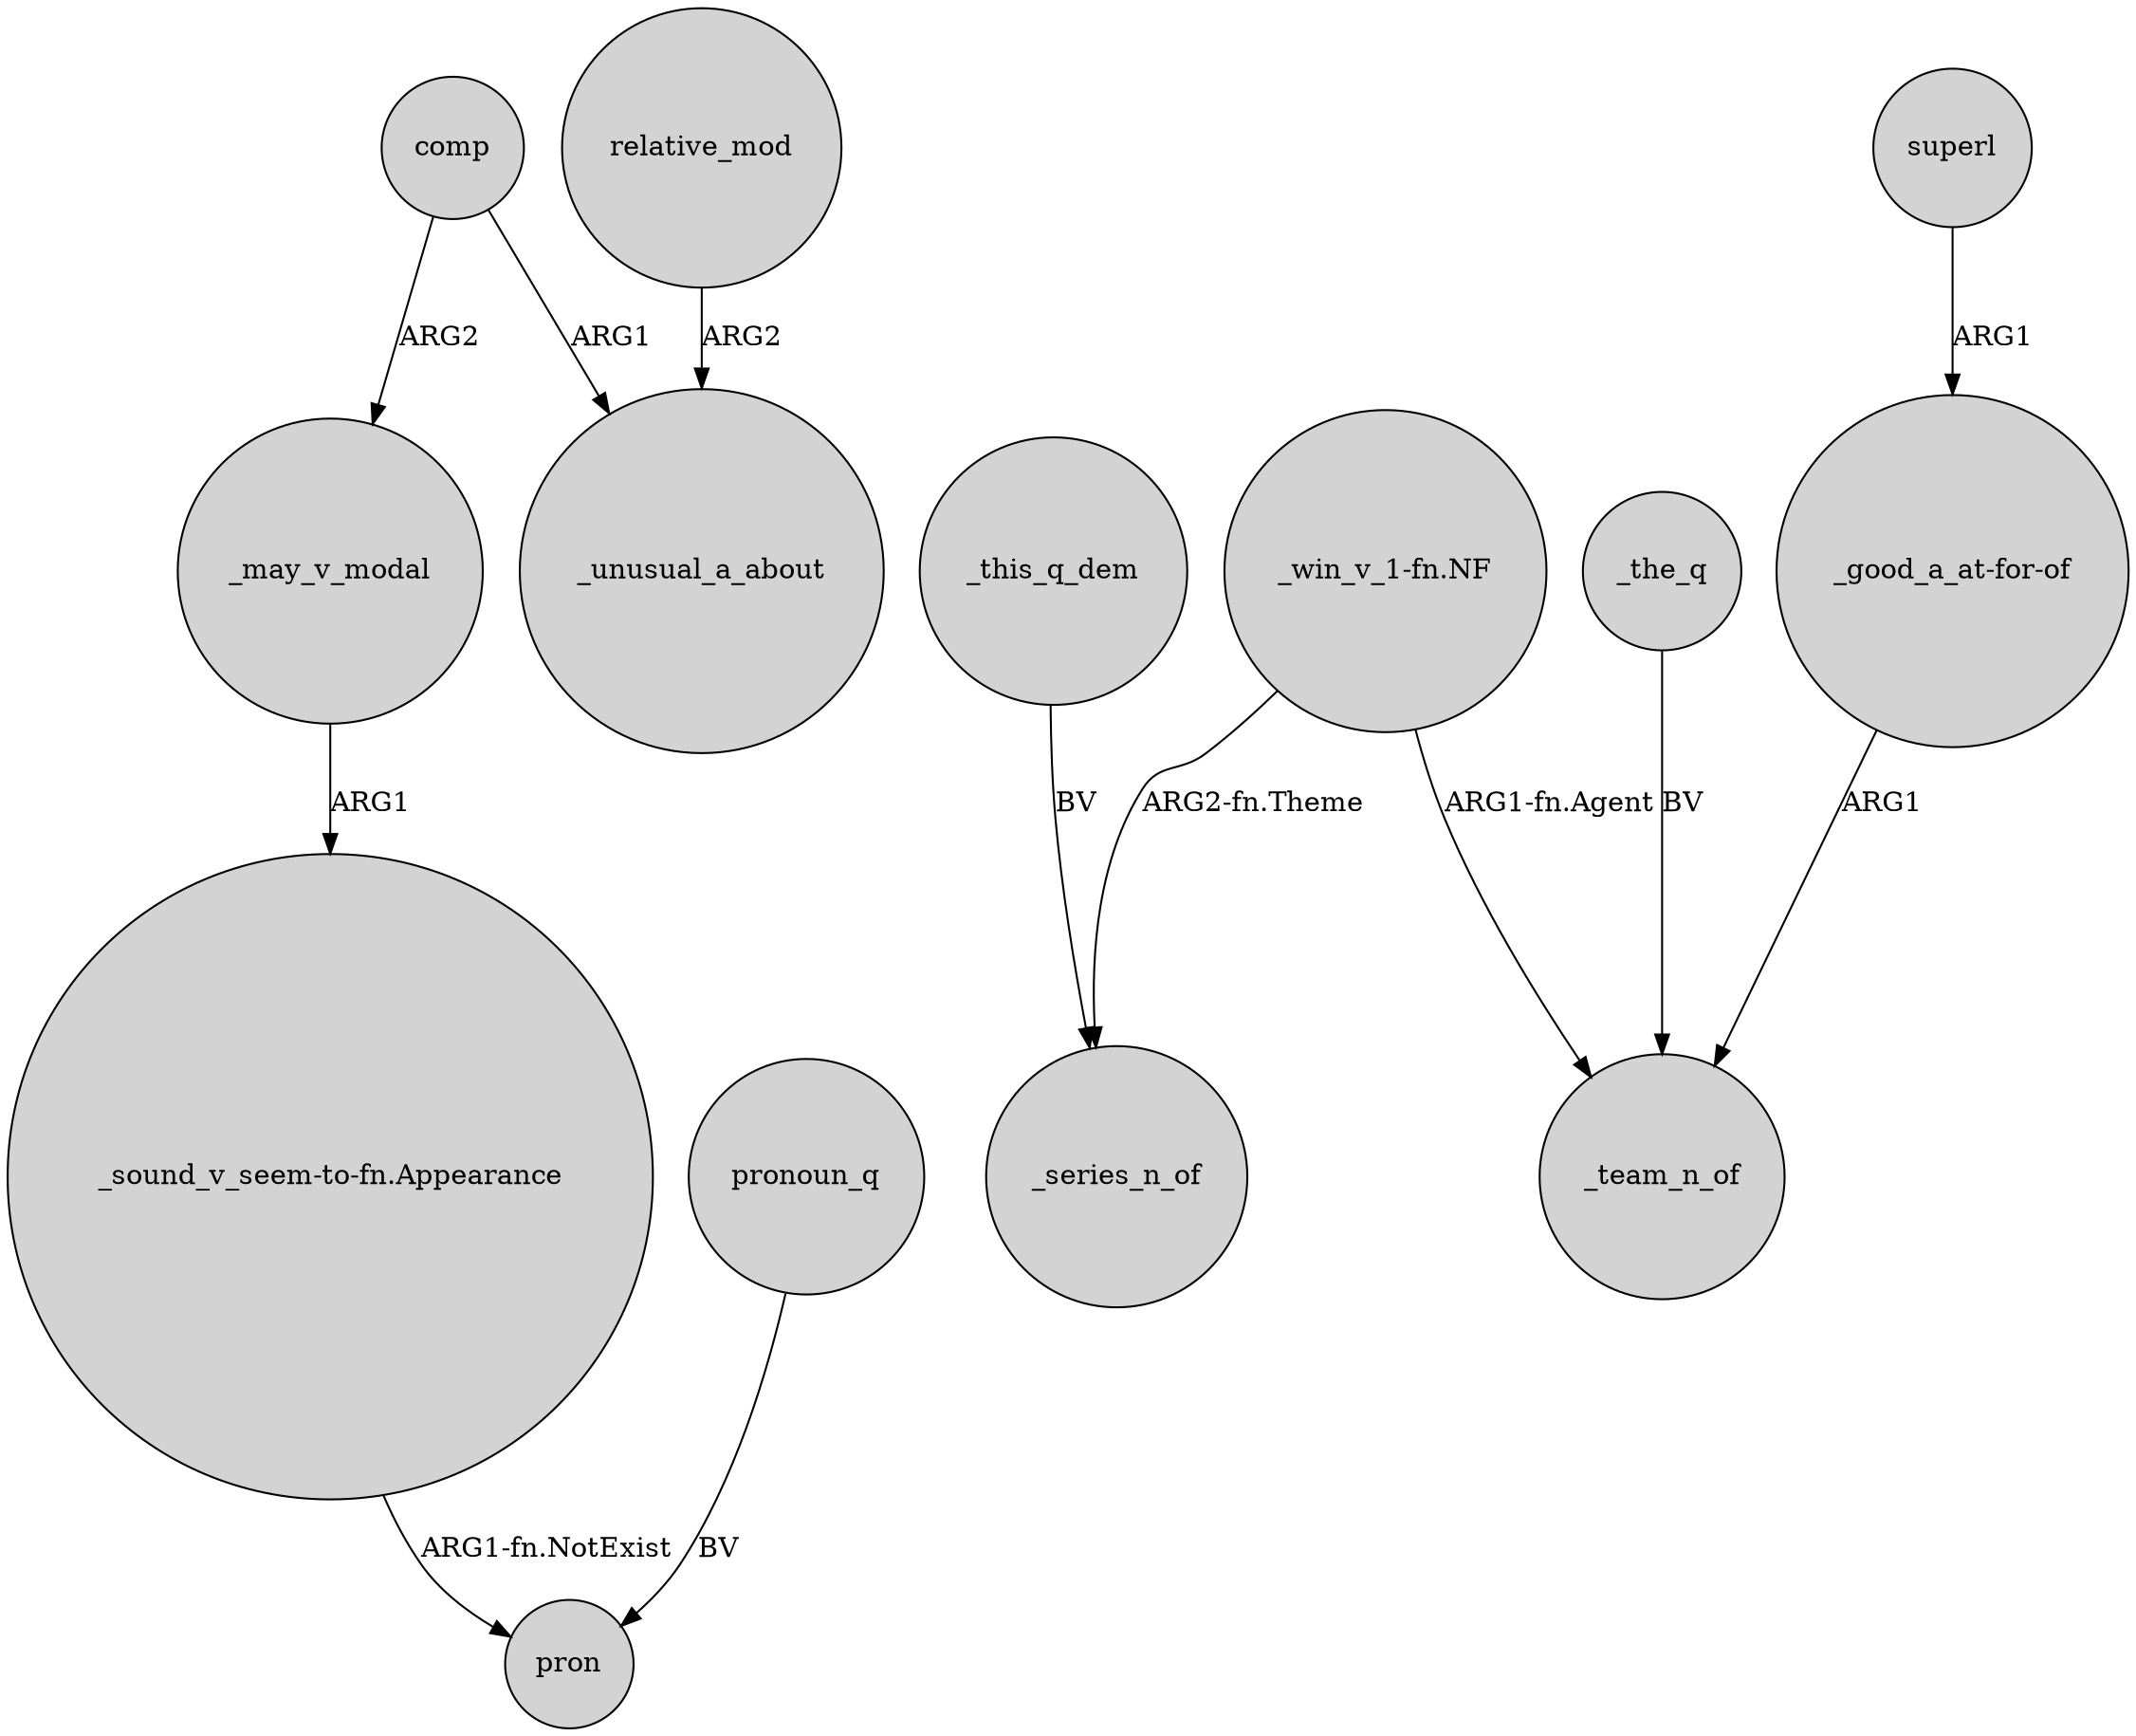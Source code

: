 digraph {
	node [shape=circle style=filled]
	comp -> _unusual_a_about [label=ARG1]
	_this_q_dem -> _series_n_of [label=BV]
	"_win_v_1-fn.NF" -> _series_n_of [label="ARG2-fn.Theme"]
	_the_q -> _team_n_of [label=BV]
	superl -> "_good_a_at-for-of" [label=ARG1]
	"_good_a_at-for-of" -> _team_n_of [label=ARG1]
	"_sound_v_seem-to-fn.Appearance" -> pron [label="ARG1-fn.NotExist"]
	comp -> _may_v_modal [label=ARG2]
	relative_mod -> _unusual_a_about [label=ARG2]
	"_win_v_1-fn.NF" -> _team_n_of [label="ARG1-fn.Agent"]
	_may_v_modal -> "_sound_v_seem-to-fn.Appearance" [label=ARG1]
	pronoun_q -> pron [label=BV]
}
